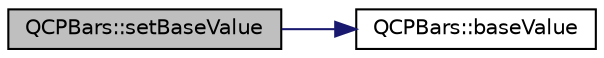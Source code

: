 digraph "QCPBars::setBaseValue"
{
 // LATEX_PDF_SIZE
  edge [fontname="Helvetica",fontsize="10",labelfontname="Helvetica",labelfontsize="10"];
  node [fontname="Helvetica",fontsize="10",shape=record];
  rankdir="LR";
  Node1 [label="QCPBars::setBaseValue",height=0.2,width=0.4,color="black", fillcolor="grey75", style="filled", fontcolor="black",tooltip=" "];
  Node1 -> Node2 [color="midnightblue",fontsize="10",style="solid",fontname="Helvetica"];
  Node2 [label="QCPBars::baseValue",height=0.2,width=0.4,color="black", fillcolor="white", style="filled",URL="$classQCPBars.html#a29a7b3b86f80b2a04bd1f9ec0ebaf422",tooltip=" "];
}
